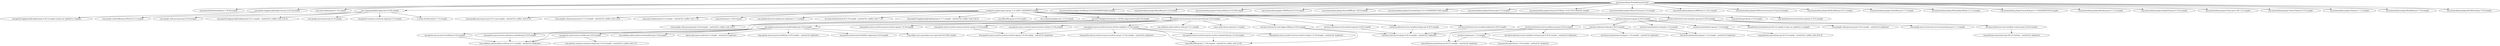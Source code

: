 digraph kangarko__Foundation {
	"org.mineacademy:Foundation:jar:6.9.20" -> "org.projectlombok:lombok:jar:1.18.36:compile" ; 
	"org.mineacademy:Foundation:jar:6.9.20" -> "org.apache.logging.log4j:log4j-core:jar:2.24.3:provided" ; 
	"org.mineacademy:Foundation:jar:6.9.20" -> "org.yaml:snakeyaml:jar:1.33:compile" ; 
	"org.mineacademy:Foundation:jar:6.9.20" -> "com.mojang:datafixerupper:jar:4.0.26:compile" ; 
	"org.mineacademy:Foundation:jar:6.9.20" -> "io.papermc.paper:paper-api:jar:1.21.4-R0.1-SNAPSHOT:compile" ; 
	"org.mineacademy:Foundation:jar:6.9.20" -> "org.mineacademy.plugin:AuthMe:jar:5.6.0-SNAPSHOT-2622:compile" ; 
	"org.mineacademy:Foundation:jar:6.9.20" -> "org.mineacademy.plugin:BentoBox:jar:2.2.0:compile" ; 
	"org.mineacademy:Foundation:jar:6.9.20" -> "org.mineacademy.plugin:CitizensAPI:jar:2.0.33-36:compile" ; 
	"org.mineacademy:Foundation:jar:6.9.20" -> "org.mineacademy.plugin:CMIAPI:jar:9.6.5.0:compile" ; 
	"org.mineacademy:Foundation:jar:6.9.20" -> "org.mineacademy.plugin:DiscordSRV:jar:1.28.0:compile" ; 
	"org.mineacademy:Foundation:jar:6.9.20" -> "org.mineacademy.plugin:EssentialsX:jar:2.21.0-SNAPSHOT-1565:compile" ; 
	"org.mineacademy:Foundation:jar:6.9.20" -> "org.mineacademy.plugin:Factions:jar:3.3.3:compile" ; 
	"org.mineacademy:Foundation:jar:6.9.20" -> "org.mineacademy.plugin:FactionsUUID:jar:1.6.9.5-U0.6.39-b341:compile" ; 
	"org.mineacademy:Foundation:jar:6.9.20" -> "org.mineacademy.plugin:MassiveCore:jar:3.3.3:compile" ; 
	"org.mineacademy:Foundation:jar:6.9.20" -> "org.mineacademy.plugin:mcMMO:jar:2.1.231:compile" ; 
	"org.mineacademy:Foundation:jar:6.9.20" -> "org.mineacademy.plugin:MultiverseCore:jar:5.0.0-pre.6:compile" ; 
	"org.mineacademy:Foundation:jar:6.9.20" -> "org.mineacademy.plugin:MythicMobs:jar:5.6.1:compile" ; 
	"org.mineacademy:Foundation:jar:6.9.20" -> "org.mineacademy.plugin:NuVotifier:jar:2.7.3:compile" ; 
	"org.mineacademy:Foundation:jar:6.9.20" -> "org.mineacademy.plugin:PlaceholderAPI:jar:2.11.5:compile" ; 
	"org.mineacademy:Foundation:jar:6.9.20" -> "org.mineacademy.plugin:ProtocolLib:jar:5.1.0-SNAPSHOT-679:compile" ; 
	"org.mineacademy:Foundation:jar:6.9.20" -> "org.mineacademy.plugin:Residence:jar:5.1.4.3:compile" ; 
	"org.mineacademy:Foundation:jar:6.9.20" -> "org.mineacademy.plugin:SimpleClans:jar:2.19.2:compile" ; 
	"org.mineacademy:Foundation:jar:6.9.20" -> "org.mineacademy.plugin:Towny:jar:0.100.1.21:compile" ; 
	"org.mineacademy:Foundation:jar:6.9.20" -> "org.mineacademy.plugin:TownyChat:jar:0.115:compile" ; 
	"org.mineacademy:Foundation:jar:6.9.20" -> "org.mineacademy.plugin:Vault:jar:1.7.3:compile" ; 
	"org.mineacademy:Foundation:jar:6.9.20" -> "org.mineacademy.plugin:WorldEdit:jar:7.3.0:compile" ; 
	"org.mineacademy:Foundation:jar:6.9.20" -> "org.mineacademy.plugin:WorldGuard:jar:7.0.9:compile" ; 
	"org.apache.logging.log4j:log4j-core:jar:2.24.3:provided" -> "org.apache.logging.log4j:log4j-api:jar:2.24.3:compile (scope not updated to compile)" ; 
	"com.mojang:datafixerupper:jar:4.0.26:compile" -> "com.google.code.findbugs:jsr305:jar:2.0.1:compile" ; 
	"com.mojang:datafixerupper:jar:4.0.26:compile" -> "com.google.code.gson:gson:jar:2.8.0:compile" ; 
	"com.mojang:datafixerupper:jar:4.0.26:compile" -> "(org.apache.logging.log4j:log4j-api:jar:2.8.1:compile - omitted for conflict with 2.24.3)" ; 
	"com.mojang:datafixerupper:jar:4.0.26:compile" -> "com.google.guava:guava:jar:21.0:compile" ; 
	"com.mojang:datafixerupper:jar:4.0.26:compile" -> "org.apache.commons:commons-lang3:jar:3.5:compile" ; 
	"com.mojang:datafixerupper:jar:4.0.26:compile" -> "it.unimi.dsi:fastutil:jar:7.1.0:compile" ; 
	"io.papermc.paper:paper-api:jar:1.21.4-R0.1-SNAPSHOT:compile" -> "(com.google.guava:guava:jar:33.3.1-jre:compile - omitted for conflict with 21.0)" ; 
	"io.papermc.paper:paper-api:jar:1.21.4-R0.1-SNAPSHOT:compile" -> "(com.google.code.gson:gson:jar:2.11.0:compile - omitted for conflict with 2.8.0)" ; 
	"io.papermc.paper:paper-api:jar:1.21.4-R0.1-SNAPSHOT:compile" -> "(org.yaml:snakeyaml:jar:2.2:compile - omitted for conflict with 1.33)" ; 
	"io.papermc.paper:paper-api:jar:1.21.4-R0.1-SNAPSHOT:compile" -> "org.joml:joml:jar:1.10.8:compile" ; 
	"io.papermc.paper:paper-api:jar:1.21.4-R0.1-SNAPSHOT:compile" -> "com.googlecode.json-simple:json-simple:jar:1.1.1:compile" ; 
	"io.papermc.paper:paper-api:jar:1.21.4-R0.1-SNAPSHOT:compile" -> "(it.unimi.dsi:fastutil:jar:8.5.15:compile - omitted for conflict with 7.1.0)" ; 
	"io.papermc.paper:paper-api:jar:1.21.4-R0.1-SNAPSHOT:compile" -> "(org.apache.logging.log4j:log4j-api:jar:2.17.1:compile - omitted for conflict with 2.24.3)" ; 
	"io.papermc.paper:paper-api:jar:1.21.4-R0.1-SNAPSHOT:compile" -> "org.slf4j:slf4j-api:jar:2.0.9:compile" ; 
	"io.papermc.paper:paper-api:jar:1.21.4-R0.1-SNAPSHOT:compile" -> "com.mojang:brigadier:jar:1.3.10:compile" ; 
	"io.papermc.paper:paper-api:jar:1.21.4-R0.1-SNAPSHOT:compile" -> "net.md-5:bungeecord-chat:jar:1.20-R0.2-deprecated+build.19:compile" ; 
	"io.papermc.paper:paper-api:jar:1.21.4-R0.1-SNAPSHOT:compile" -> "org.apache.maven:maven-resolver-provider:jar:3.9.6:compile" ; 
	"io.papermc.paper:paper-api:jar:1.21.4-R0.1-SNAPSHOT:compile" -> "org.jspecify:jspecify:jar:1.0.0:compile" ; 
	"io.papermc.paper:paper-api:jar:1.21.4-R0.1-SNAPSHOT:compile" -> "net.kyori:adventure-api:jar:4.20.0:compile" ; 
	"io.papermc.paper:paper-api:jar:1.21.4-R0.1-SNAPSHOT:compile" -> "net.kyori:adventure-text-minimessage:jar:4.20.0:compile" ; 
	"io.papermc.paper:paper-api:jar:1.21.4-R0.1-SNAPSHOT:compile" -> "net.kyori:adventure-text-serializer-gson:jar:4.20.0:compile" ; 
	"io.papermc.paper:paper-api:jar:1.21.4-R0.1-SNAPSHOT:compile" -> "net.kyori:adventure-text-serializer-legacy:jar:4.20.0:compile" ; 
	"io.papermc.paper:paper-api:jar:1.21.4-R0.1-SNAPSHOT:compile" -> "net.kyori:adventure-text-serializer-plain:jar:4.20.0:compile" ; 
	"io.papermc.paper:paper-api:jar:1.21.4-R0.1-SNAPSHOT:compile" -> "net.kyori:adventure-text-logger-slf4j:jar:4.20.0:compile" ; 
	"io.papermc.paper:paper-api:jar:1.21.4-R0.1-SNAPSHOT:compile" -> "org.checkerframework:checker-qual:jar:3.33.0:compile" ; 
	"net.md-5:bungeecord-chat:jar:1.20-R0.2-deprecated+build.19:compile" -> "(com.google.code.gson:gson:jar:2.8.8:compile - omitted for conflict with 2.8.0)" ; 
	"org.apache.maven:maven-resolver-provider:jar:3.9.6:compile" -> "org.apache.maven:maven-model:jar:3.9.6:compile" ; 
	"org.apache.maven:maven-resolver-provider:jar:3.9.6:compile" -> "org.apache.maven:maven-model-builder:jar:3.9.6:compile" ; 
	"org.apache.maven:maven-resolver-provider:jar:3.9.6:compile" -> "org.apache.maven:maven-repository-metadata:jar:3.9.6:compile" ; 
	"org.apache.maven:maven-resolver-provider:jar:3.9.6:compile" -> "org.apache.maven.resolver:maven-resolver-api:jar:1.9.18:compile" ; 
	"org.apache.maven:maven-resolver-provider:jar:3.9.6:compile" -> "org.apache.maven.resolver:maven-resolver-spi:jar:1.9.18:compile" ; 
	"org.apache.maven:maven-resolver-provider:jar:3.9.6:compile" -> "org.apache.maven.resolver:maven-resolver-util:jar:1.9.18:compile" ; 
	"org.apache.maven:maven-resolver-provider:jar:3.9.6:compile" -> "org.apache.maven.resolver:maven-resolver-impl:jar:1.9.18:compile" ; 
	"org.apache.maven:maven-resolver-provider:jar:3.9.6:compile" -> "org.codehaus.plexus:plexus-utils:jar:3.5.1:compile" ; 
	"org.apache.maven:maven-resolver-provider:jar:3.9.6:compile" -> "javax.inject:javax.inject:jar:1:compile" ; 
	"org.apache.maven:maven-model:jar:3.9.6:compile" -> "(org.codehaus.plexus:plexus-utils:jar:3.5.1:compile - omitted for duplicate)" ; 
	"org.apache.maven:maven-model-builder:jar:3.9.6:compile" -> "(org.codehaus.plexus:plexus-utils:jar:3.5.1:compile - omitted for duplicate)" ; 
	"org.apache.maven:maven-model-builder:jar:3.9.6:compile" -> "org.codehaus.plexus:plexus-interpolation:jar:1.26:compile" ; 
	"org.apache.maven:maven-model-builder:jar:3.9.6:compile" -> "(javax.inject:javax.inject:jar:1:compile - omitted for duplicate)" ; 
	"org.apache.maven:maven-model-builder:jar:3.9.6:compile" -> "(org.apache.maven:maven-model:jar:3.9.6:compile - omitted for duplicate)" ; 
	"org.apache.maven:maven-model-builder:jar:3.9.6:compile" -> "org.apache.maven:maven-artifact:jar:3.9.6:compile" ; 
	"org.apache.maven:maven-model-builder:jar:3.9.6:compile" -> "org.apache.maven:maven-builder-support:jar:3.9.6:compile" ; 
	"org.apache.maven:maven-model-builder:jar:3.9.6:compile" -> "org.eclipse.sisu:org.eclipse.sisu.inject:jar:0.9.0.M2:compile" ; 
	"org.apache.maven:maven-artifact:jar:3.9.6:compile" -> "(org.codehaus.plexus:plexus-utils:jar:3.5.1:compile - omitted for duplicate)" ; 
	"org.apache.maven:maven-artifact:jar:3.9.6:compile" -> "(org.apache.commons:commons-lang3:jar:3.12.0:compile - omitted for conflict with 3.5)" ; 
	"org.apache.maven:maven-repository-metadata:jar:3.9.6:compile" -> "(org.codehaus.plexus:plexus-utils:jar:3.5.1:compile - omitted for duplicate)" ; 
	"org.apache.maven.resolver:maven-resolver-spi:jar:1.9.18:compile" -> "(org.apache.maven.resolver:maven-resolver-api:jar:1.9.18:compile - omitted for duplicate)" ; 
	"org.apache.maven.resolver:maven-resolver-util:jar:1.9.18:compile" -> "(org.apache.maven.resolver:maven-resolver-api:jar:1.9.18:compile - omitted for duplicate)" ; 
	"org.apache.maven.resolver:maven-resolver-impl:jar:1.9.18:compile" -> "(org.apache.maven.resolver:maven-resolver-api:jar:1.9.18:compile - omitted for duplicate)" ; 
	"org.apache.maven.resolver:maven-resolver-impl:jar:1.9.18:compile" -> "(org.apache.maven.resolver:maven-resolver-spi:jar:1.9.18:compile - omitted for duplicate)" ; 
	"org.apache.maven.resolver:maven-resolver-impl:jar:1.9.18:compile" -> "org.apache.maven.resolver:maven-resolver-named-locks:jar:1.9.18:compile" ; 
	"org.apache.maven.resolver:maven-resolver-impl:jar:1.9.18:compile" -> "(org.apache.maven.resolver:maven-resolver-util:jar:1.9.18:compile - omitted for duplicate)" ; 
	"org.apache.maven.resolver:maven-resolver-impl:jar:1.9.18:compile" -> "(org.slf4j:slf4j-api:jar:1.7.36:compile - omitted for conflict with 2.0.9)" ; 
	"org.apache.maven.resolver:maven-resolver-named-locks:jar:1.9.18:compile" -> "(org.slf4j:slf4j-api:jar:1.7.36:compile - omitted for conflict with 2.0.9)" ; 
	"net.kyori:adventure-api:jar:4.20.0:compile" -> "net.kyori:adventure-key:jar:4.20.0:compile" ; 
	"net.kyori:adventure-api:jar:4.20.0:compile" -> "net.kyori:examination-api:jar:1.3.0:compile" ; 
	"net.kyori:adventure-api:jar:4.20.0:compile" -> "net.kyori:examination-string:jar:1.3.0:compile" ; 
	"net.kyori:adventure-api:jar:4.20.0:compile" -> "org.jetbrains:annotations:jar:26.0.2:compile (scope not updated to compile)" ; 
	"net.kyori:adventure-key:jar:4.20.0:compile" -> "(net.kyori:examination-api:jar:1.3.0:compile - omitted for duplicate)" ; 
	"net.kyori:adventure-key:jar:4.20.0:compile" -> "(net.kyori:examination-string:jar:1.3.0:compile - omitted for duplicate)" ; 
	"net.kyori:adventure-key:jar:4.20.0:compile" -> "(org.jetbrains:annotations:jar:26.0.2:compile - omitted for duplicate)" ; 
	"net.kyori:examination-api:jar:1.3.0:compile" -> "(org.jetbrains:annotations:jar:22.0.0:compile - omitted for conflict with 26.0.2)" ; 
	"net.kyori:examination-string:jar:1.3.0:compile" -> "(net.kyori:examination-api:jar:1.3.0:compile - omitted for duplicate)" ; 
	"net.kyori:adventure-text-minimessage:jar:4.20.0:compile" -> "(net.kyori:adventure-api:jar:4.20.0:compile - omitted for duplicate)" ; 
	"net.kyori:adventure-text-serializer-gson:jar:4.20.0:compile" -> "net.kyori:adventure-text-serializer-json:jar:4.20.0:compile" ; 
	"net.kyori:adventure-text-serializer-gson:jar:4.20.0:compile" -> "(com.google.code.gson:gson:jar:2.8.0:compile - omitted for duplicate)" ; 
	"net.kyori:adventure-text-serializer-gson:jar:4.20.0:compile" -> "com.google.auto.service:auto-service-annotations:jar:1.1.1:compile" ; 
	"net.kyori:adventure-text-serializer-gson:jar:4.20.0:compile" -> "net.kyori:adventure-text-serializer-commons:jar:4.20.0:runtime" ; 
	"net.kyori:adventure-text-serializer-json:jar:4.20.0:compile" -> "(net.kyori:adventure-api:jar:4.20.0:compile - omitted for duplicate)" ; 
	"net.kyori:adventure-text-serializer-json:jar:4.20.0:compile" -> "net.kyori:option:jar:1.1.0:compile" ; 
	"net.kyori:adventure-text-serializer-json:jar:4.20.0:compile" -> "(net.kyori:adventure-text-serializer-commons:jar:4.20.0:runtime - omitted for duplicate)" ; 
	"net.kyori:option:jar:1.1.0:compile" -> "(org.jetbrains:annotations:jar:26.0.2:compile - omitted for duplicate)" ; 
	"net.kyori:option:jar:1.1.0:compile" -> "(org.jspecify:jspecify:jar:1.0.0:compile - omitted for duplicate)" ; 
	"net.kyori:adventure-text-serializer-commons:jar:4.20.0:runtime" -> "(org.jetbrains:annotations:jar:26.0.2:runtime - omitted for duplicate)" ; 
	"net.kyori:adventure-text-serializer-legacy:jar:4.20.0:compile" -> "(net.kyori:adventure-api:jar:4.20.0:compile - omitted for duplicate)" ; 
	"net.kyori:adventure-text-serializer-plain:jar:4.20.0:compile" -> "(net.kyori:adventure-api:jar:4.20.0:compile - omitted for duplicate)" ; 
	"net.kyori:adventure-text-logger-slf4j:jar:4.20.0:compile" -> "(net.kyori:adventure-api:jar:4.20.0:compile - omitted for duplicate)" ; 
	"net.kyori:adventure-text-logger-slf4j:jar:4.20.0:compile" -> "(org.slf4j:slf4j-api:jar:1.7.36:compile - omitted for conflict with 2.0.9)" ; 
}
